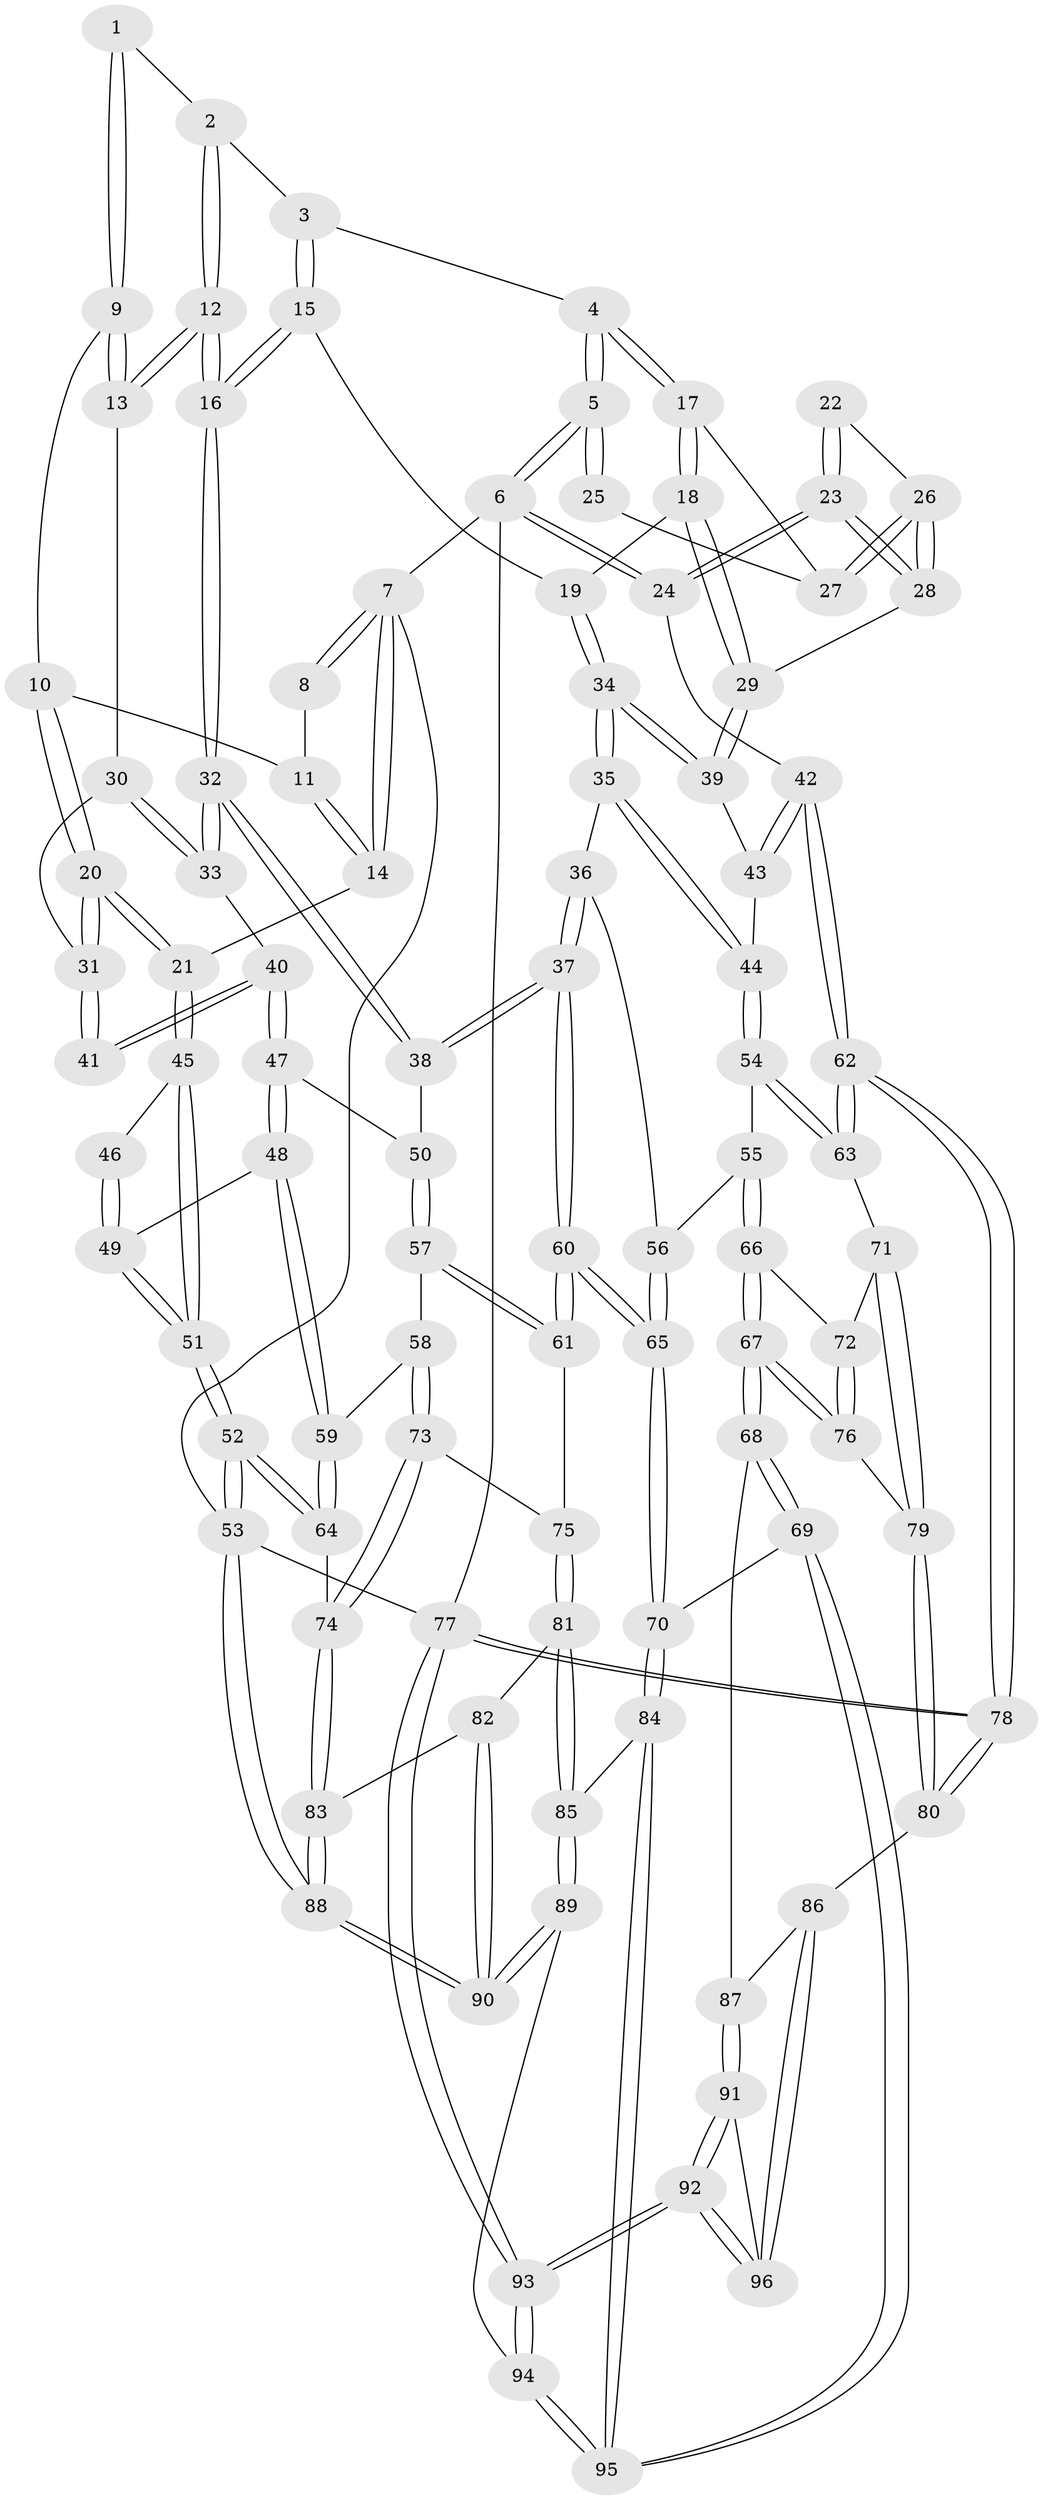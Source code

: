 // coarse degree distribution, {2: 0.125, 4: 0.6041666666666666, 3: 0.1875, 6: 0.020833333333333332, 5: 0.0625}
// Generated by graph-tools (version 1.1) at 2025/48/03/06/25 01:48:58]
// undirected, 96 vertices, 237 edges
graph export_dot {
graph [start="1"]
  node [color=gray90,style=filled];
  1 [pos="+0.17520578580747367+0"];
  2 [pos="+0.30757527728232714+0"];
  3 [pos="+0.6464375512142484+0"];
  4 [pos="+0.7465860015383032+0"];
  5 [pos="+1+0"];
  6 [pos="+1+0"];
  7 [pos="+0+0"];
  8 [pos="+0.15605375491632253+0"];
  9 [pos="+0.12959369272403864+0.10281033016566969"];
  10 [pos="+0.06482822111554981+0.06737977453691399"];
  11 [pos="+0.058215889918997794+0.053580929715647395"];
  12 [pos="+0.32559658031195693+0.1448310644906642"];
  13 [pos="+0.1633779679556437+0.1724996161007727"];
  14 [pos="+0+0"];
  15 [pos="+0.5770126039183945+0.14408144797081301"];
  16 [pos="+0.42118717235266295+0.23160732187410102"];
  17 [pos="+0.8319217751824405+0.08077709470313972"];
  18 [pos="+0.7683051874619692+0.1667444842619172"];
  19 [pos="+0.6716078584287735+0.19507697523219852"];
  20 [pos="+0+0.25148322243579835"];
  21 [pos="+0+0.2569569841842724"];
  22 [pos="+0.9885683669215325+0.12512808943610484"];
  23 [pos="+1+0.17106626691369245"];
  24 [pos="+1+0.17474893742865366"];
  25 [pos="+0.9378817037370274+0.0825413436298681"];
  26 [pos="+0.9154282260847862+0.18119461301874004"];
  27 [pos="+0.8726439311779058+0.09915024724692809"];
  28 [pos="+0.9195447611280487+0.21224346918152762"];
  29 [pos="+0.8834267944257639+0.2813823399934607"];
  30 [pos="+0.1433770370777079+0.19181217995283398"];
  31 [pos="+0.011752149478837555+0.23528812654417192"];
  32 [pos="+0.41690286317580794+0.3290655758665005"];
  33 [pos="+0.187327646447732+0.3632608289122431"];
  34 [pos="+0.7239543761632161+0.373455413345538"];
  35 [pos="+0.7061763264818836+0.42324068941820214"];
  36 [pos="+0.6925920744326398+0.43121659589001327"];
  37 [pos="+0.4905114561462707+0.47304458677509414"];
  38 [pos="+0.4460316132157034+0.4185183417505304"];
  39 [pos="+0.8837604558358477+0.2874200968779956"];
  40 [pos="+0.1566168209291174+0.39847111696069176"];
  41 [pos="+0.1448145682747964+0.39750849940247995"];
  42 [pos="+1+0.42672425940430236"];
  43 [pos="+0.9007732368138104+0.30238640583371645"];
  44 [pos="+0.8653243116272467+0.5064511380724179"];
  45 [pos="+0+0.29603409572892136"];
  46 [pos="+0.07570209236958352+0.41884951710437207"];
  47 [pos="+0.19304853246951004+0.49941514907790363"];
  48 [pos="+0.06594716775949282+0.5517462721872614"];
  49 [pos="+0.051360105750611854+0.5443137206089632"];
  50 [pos="+0.21789960261965563+0.5149813747696472"];
  51 [pos="+0+0.5444102268594"];
  52 [pos="+0+0.7041951934435742"];
  53 [pos="+0+1"];
  54 [pos="+0.8823712519434729+0.5224760233050757"];
  55 [pos="+0.7243363839175184+0.6067221028249702"];
  56 [pos="+0.7224932418459459+0.605611762986299"];
  57 [pos="+0.22505234958542997+0.5705983055358638"];
  58 [pos="+0.13649511040130535+0.6392949031432488"];
  59 [pos="+0.07780403839520159+0.580119440187585"];
  60 [pos="+0.48149234741662744+0.6370401207574069"];
  61 [pos="+0.2765241316707173+0.6334466310336755"];
  62 [pos="+1+0.5826594199955819"];
  63 [pos="+0.9336911022233702+0.557007051038092"];
  64 [pos="+0.01949130063613105+0.7114437183301603"];
  65 [pos="+0.5026448905562154+0.6973309167363422"];
  66 [pos="+0.757534466499717+0.6477983525709274"];
  67 [pos="+0.7064747690931845+0.7664771601899608"];
  68 [pos="+0.6783492681612907+0.7880982974050869"];
  69 [pos="+0.6514219122891179+0.7876507395483135"];
  70 [pos="+0.5066231700026318+0.731819152131372"];
  71 [pos="+0.9326821759146156+0.5579496855437434"];
  72 [pos="+0.7981841985959375+0.6473726958439641"];
  73 [pos="+0.1381627070916846+0.6662444127502947"];
  74 [pos="+0.08165668307467203+0.7342558372841238"];
  75 [pos="+0.23025325498997087+0.703748144234186"];
  76 [pos="+0.82600698257044+0.7391529211791139"];
  77 [pos="+1+1"];
  78 [pos="+1+0.833225162622523"];
  79 [pos="+0.8334447346191347+0.7411420442831131"];
  80 [pos="+0.9206194341451628+0.8134757519750421"];
  81 [pos="+0.23610360829117935+0.752655059266056"];
  82 [pos="+0.1635045535967781+0.7782799788975227"];
  83 [pos="+0.0914947510805283+0.7544886729079654"];
  84 [pos="+0.45514973463455854+0.8083232279906792"];
  85 [pos="+0.3830904425476467+0.8871182400536123"];
  86 [pos="+0.8578232947243406+0.8462529579008292"];
  87 [pos="+0.7294610228919951+0.8339767941477024"];
  88 [pos="+0+1"];
  89 [pos="+0.28703069392342934+1"];
  90 [pos="+0.18397965315855155+1"];
  91 [pos="+0.7391270805934157+0.8671485702550806"];
  92 [pos="+0.7826703131444842+1"];
  93 [pos="+0.7802192476318822+1"];
  94 [pos="+0.7201496380928369+1"];
  95 [pos="+0.6539448475011642+1"];
  96 [pos="+0.8326037853338855+0.9047687284723239"];
  1 -- 2;
  1 -- 9;
  1 -- 9;
  2 -- 3;
  2 -- 12;
  2 -- 12;
  3 -- 4;
  3 -- 15;
  3 -- 15;
  4 -- 5;
  4 -- 5;
  4 -- 17;
  4 -- 17;
  5 -- 6;
  5 -- 6;
  5 -- 25;
  5 -- 25;
  6 -- 7;
  6 -- 24;
  6 -- 24;
  6 -- 77;
  7 -- 8;
  7 -- 8;
  7 -- 14;
  7 -- 14;
  7 -- 53;
  8 -- 11;
  9 -- 10;
  9 -- 13;
  9 -- 13;
  10 -- 11;
  10 -- 20;
  10 -- 20;
  11 -- 14;
  11 -- 14;
  12 -- 13;
  12 -- 13;
  12 -- 16;
  12 -- 16;
  13 -- 30;
  14 -- 21;
  15 -- 16;
  15 -- 16;
  15 -- 19;
  16 -- 32;
  16 -- 32;
  17 -- 18;
  17 -- 18;
  17 -- 27;
  18 -- 19;
  18 -- 29;
  18 -- 29;
  19 -- 34;
  19 -- 34;
  20 -- 21;
  20 -- 21;
  20 -- 31;
  20 -- 31;
  21 -- 45;
  21 -- 45;
  22 -- 23;
  22 -- 23;
  22 -- 26;
  23 -- 24;
  23 -- 24;
  23 -- 28;
  23 -- 28;
  24 -- 42;
  25 -- 27;
  26 -- 27;
  26 -- 27;
  26 -- 28;
  26 -- 28;
  28 -- 29;
  29 -- 39;
  29 -- 39;
  30 -- 31;
  30 -- 33;
  30 -- 33;
  31 -- 41;
  31 -- 41;
  32 -- 33;
  32 -- 33;
  32 -- 38;
  32 -- 38;
  33 -- 40;
  34 -- 35;
  34 -- 35;
  34 -- 39;
  34 -- 39;
  35 -- 36;
  35 -- 44;
  35 -- 44;
  36 -- 37;
  36 -- 37;
  36 -- 56;
  37 -- 38;
  37 -- 38;
  37 -- 60;
  37 -- 60;
  38 -- 50;
  39 -- 43;
  40 -- 41;
  40 -- 41;
  40 -- 47;
  40 -- 47;
  42 -- 43;
  42 -- 43;
  42 -- 62;
  42 -- 62;
  43 -- 44;
  44 -- 54;
  44 -- 54;
  45 -- 46;
  45 -- 51;
  45 -- 51;
  46 -- 49;
  46 -- 49;
  47 -- 48;
  47 -- 48;
  47 -- 50;
  48 -- 49;
  48 -- 59;
  48 -- 59;
  49 -- 51;
  49 -- 51;
  50 -- 57;
  50 -- 57;
  51 -- 52;
  51 -- 52;
  52 -- 53;
  52 -- 53;
  52 -- 64;
  52 -- 64;
  53 -- 88;
  53 -- 88;
  53 -- 77;
  54 -- 55;
  54 -- 63;
  54 -- 63;
  55 -- 56;
  55 -- 66;
  55 -- 66;
  56 -- 65;
  56 -- 65;
  57 -- 58;
  57 -- 61;
  57 -- 61;
  58 -- 59;
  58 -- 73;
  58 -- 73;
  59 -- 64;
  59 -- 64;
  60 -- 61;
  60 -- 61;
  60 -- 65;
  60 -- 65;
  61 -- 75;
  62 -- 63;
  62 -- 63;
  62 -- 78;
  62 -- 78;
  63 -- 71;
  64 -- 74;
  65 -- 70;
  65 -- 70;
  66 -- 67;
  66 -- 67;
  66 -- 72;
  67 -- 68;
  67 -- 68;
  67 -- 76;
  67 -- 76;
  68 -- 69;
  68 -- 69;
  68 -- 87;
  69 -- 70;
  69 -- 95;
  69 -- 95;
  70 -- 84;
  70 -- 84;
  71 -- 72;
  71 -- 79;
  71 -- 79;
  72 -- 76;
  72 -- 76;
  73 -- 74;
  73 -- 74;
  73 -- 75;
  74 -- 83;
  74 -- 83;
  75 -- 81;
  75 -- 81;
  76 -- 79;
  77 -- 78;
  77 -- 78;
  77 -- 93;
  77 -- 93;
  78 -- 80;
  78 -- 80;
  79 -- 80;
  79 -- 80;
  80 -- 86;
  81 -- 82;
  81 -- 85;
  81 -- 85;
  82 -- 83;
  82 -- 90;
  82 -- 90;
  83 -- 88;
  83 -- 88;
  84 -- 85;
  84 -- 95;
  84 -- 95;
  85 -- 89;
  85 -- 89;
  86 -- 87;
  86 -- 96;
  86 -- 96;
  87 -- 91;
  87 -- 91;
  88 -- 90;
  88 -- 90;
  89 -- 90;
  89 -- 90;
  89 -- 94;
  91 -- 92;
  91 -- 92;
  91 -- 96;
  92 -- 93;
  92 -- 93;
  92 -- 96;
  92 -- 96;
  93 -- 94;
  93 -- 94;
  94 -- 95;
  94 -- 95;
}

